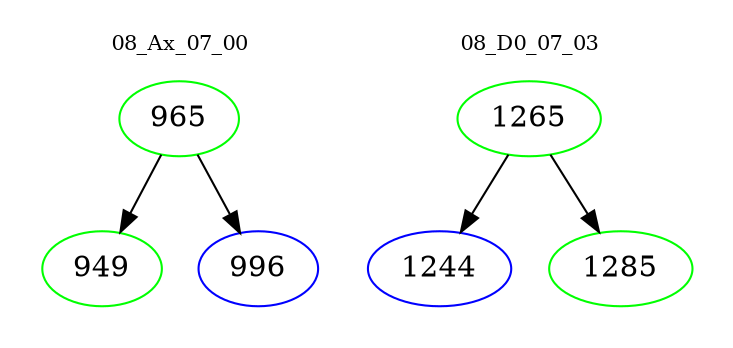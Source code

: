 digraph{
subgraph cluster_0 {
color = white
label = "08_Ax_07_00";
fontsize=10;
T0_965 [label="965", color="green"]
T0_965 -> T0_949 [color="black"]
T0_949 [label="949", color="green"]
T0_965 -> T0_996 [color="black"]
T0_996 [label="996", color="blue"]
}
subgraph cluster_1 {
color = white
label = "08_D0_07_03";
fontsize=10;
T1_1265 [label="1265", color="green"]
T1_1265 -> T1_1244 [color="black"]
T1_1244 [label="1244", color="blue"]
T1_1265 -> T1_1285 [color="black"]
T1_1285 [label="1285", color="green"]
}
}
